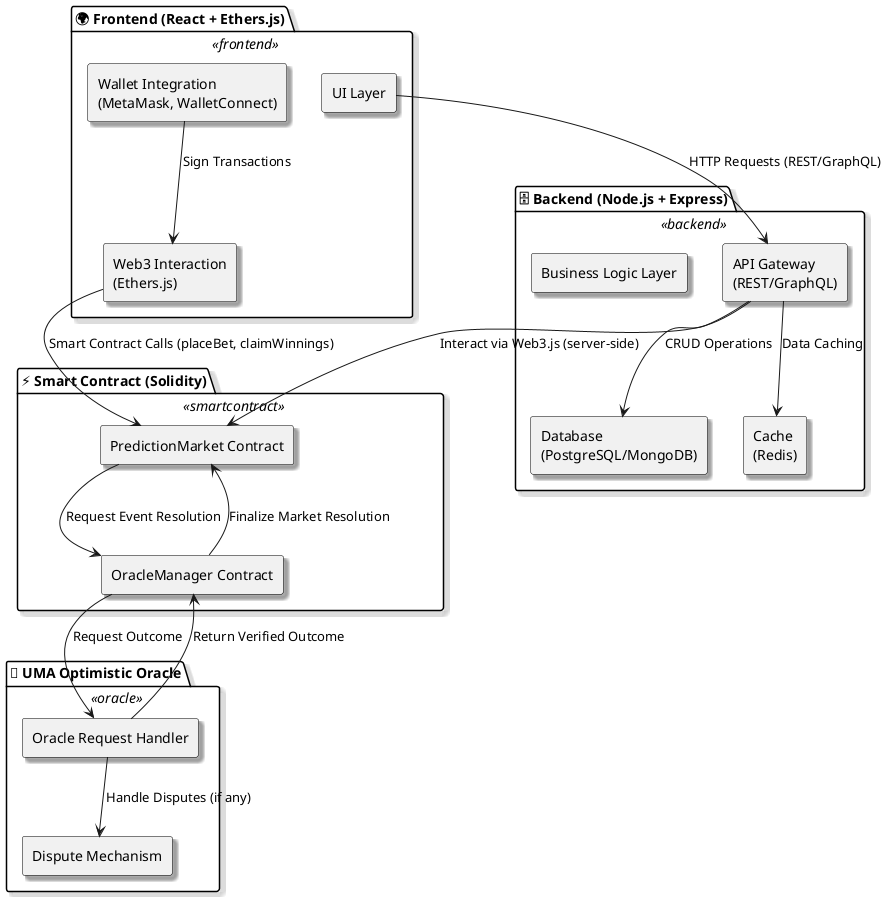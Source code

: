 @startuml
' Define style
skinparam componentStyle rectangle
skinparam shadowing true
skinparam backgroundColor #FFFFFF
skinparam component {
    BackgroundColor<<frontend>> #F3F9FF
    BackgroundColor<<backend>> #FFF8F3
    BackgroundColor<<smartcontract>> #F3FFF3
    BackgroundColor<<oracle>> #FDF3FF
    BorderColor black
    FontColor black
}

' Frontend
package "🌍 Frontend (React + Ethers.js)" <<frontend>> {
    [UI Layer] as UI
    [Wallet Integration\n(MetaMask, WalletConnect)] as Wallet
    [Web3 Interaction\n(Ethers.js)] as Web3
}

' Backend
package "🗄️ Backend (Node.js + Express)" <<backend>> {
    [API Gateway\n(REST/GraphQL)] as API
    [Business Logic Layer] as Logic
    [Database\n(PostgreSQL/MongoDB)] as DB
    [Cache\n(Redis)] as Cache
}

' Smart Contract
package "⚡ Smart Contract (Solidity)" <<smartcontract>> {
    [PredictionMarket Contract] as PMContract
    [OracleManager Contract] as OracleMgr
}

' Oracle
package "📡 UMA Optimistic Oracle" <<oracle>> {
    [Oracle Request Handler] as OracleReq
    [Dispute Mechanism] as Dispute
}

' Relationships
UI --> API : HTTP Requests (REST/GraphQL)
Wallet --> Web3 : Sign Transactions
Web3 --> PMContract : Smart Contract Calls (placeBet, claimWinnings)
API --> PMContract : Interact via Web3.js (server-side)
API --> DB : CRUD Operations
API --> Cache : Data Caching
PMContract --> OracleMgr : Request Event Resolution
OracleMgr --> OracleReq : Request Outcome
OracleReq --> Dispute : Handle Disputes (if any)
OracleReq --> OracleMgr : Return Verified Outcome
OracleMgr --> PMContract : Finalize Market Resolution

@enduml
